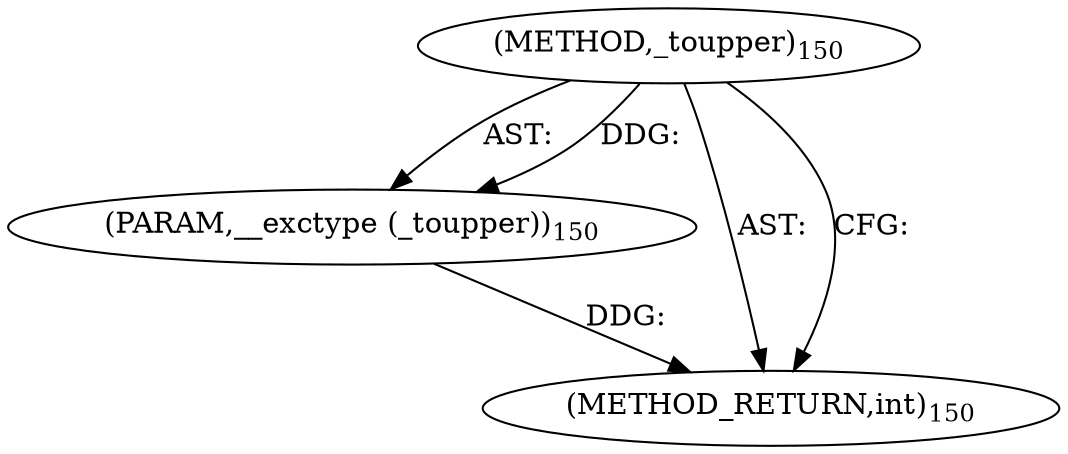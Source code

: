 digraph "_toupper" {  
"2995" [label = <(METHOD,_toupper)<SUB>150</SUB>> ]
"2996" [label = <(PARAM,__exctype (_toupper))<SUB>150</SUB>> ]
"2997" [label = <(METHOD_RETURN,int)<SUB>150</SUB>> ]
  "2995" -> "2996"  [ label = "AST: "] 
  "2995" -> "2997"  [ label = "AST: "] 
  "2995" -> "2997"  [ label = "CFG: "] 
  "2996" -> "2997"  [ label = "DDG: "] 
  "2995" -> "2996"  [ label = "DDG: "] 
}
